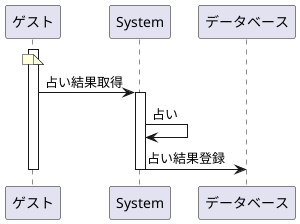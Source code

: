 @startuml

activate ゲスト
    note over ゲスト: 
    ゲスト -> System: 占い結果取得

    activate System
        System -> System: 占い
        System -> データベース: 占い結果登録
    deactivate System

deactivate ゲスト

@enduml